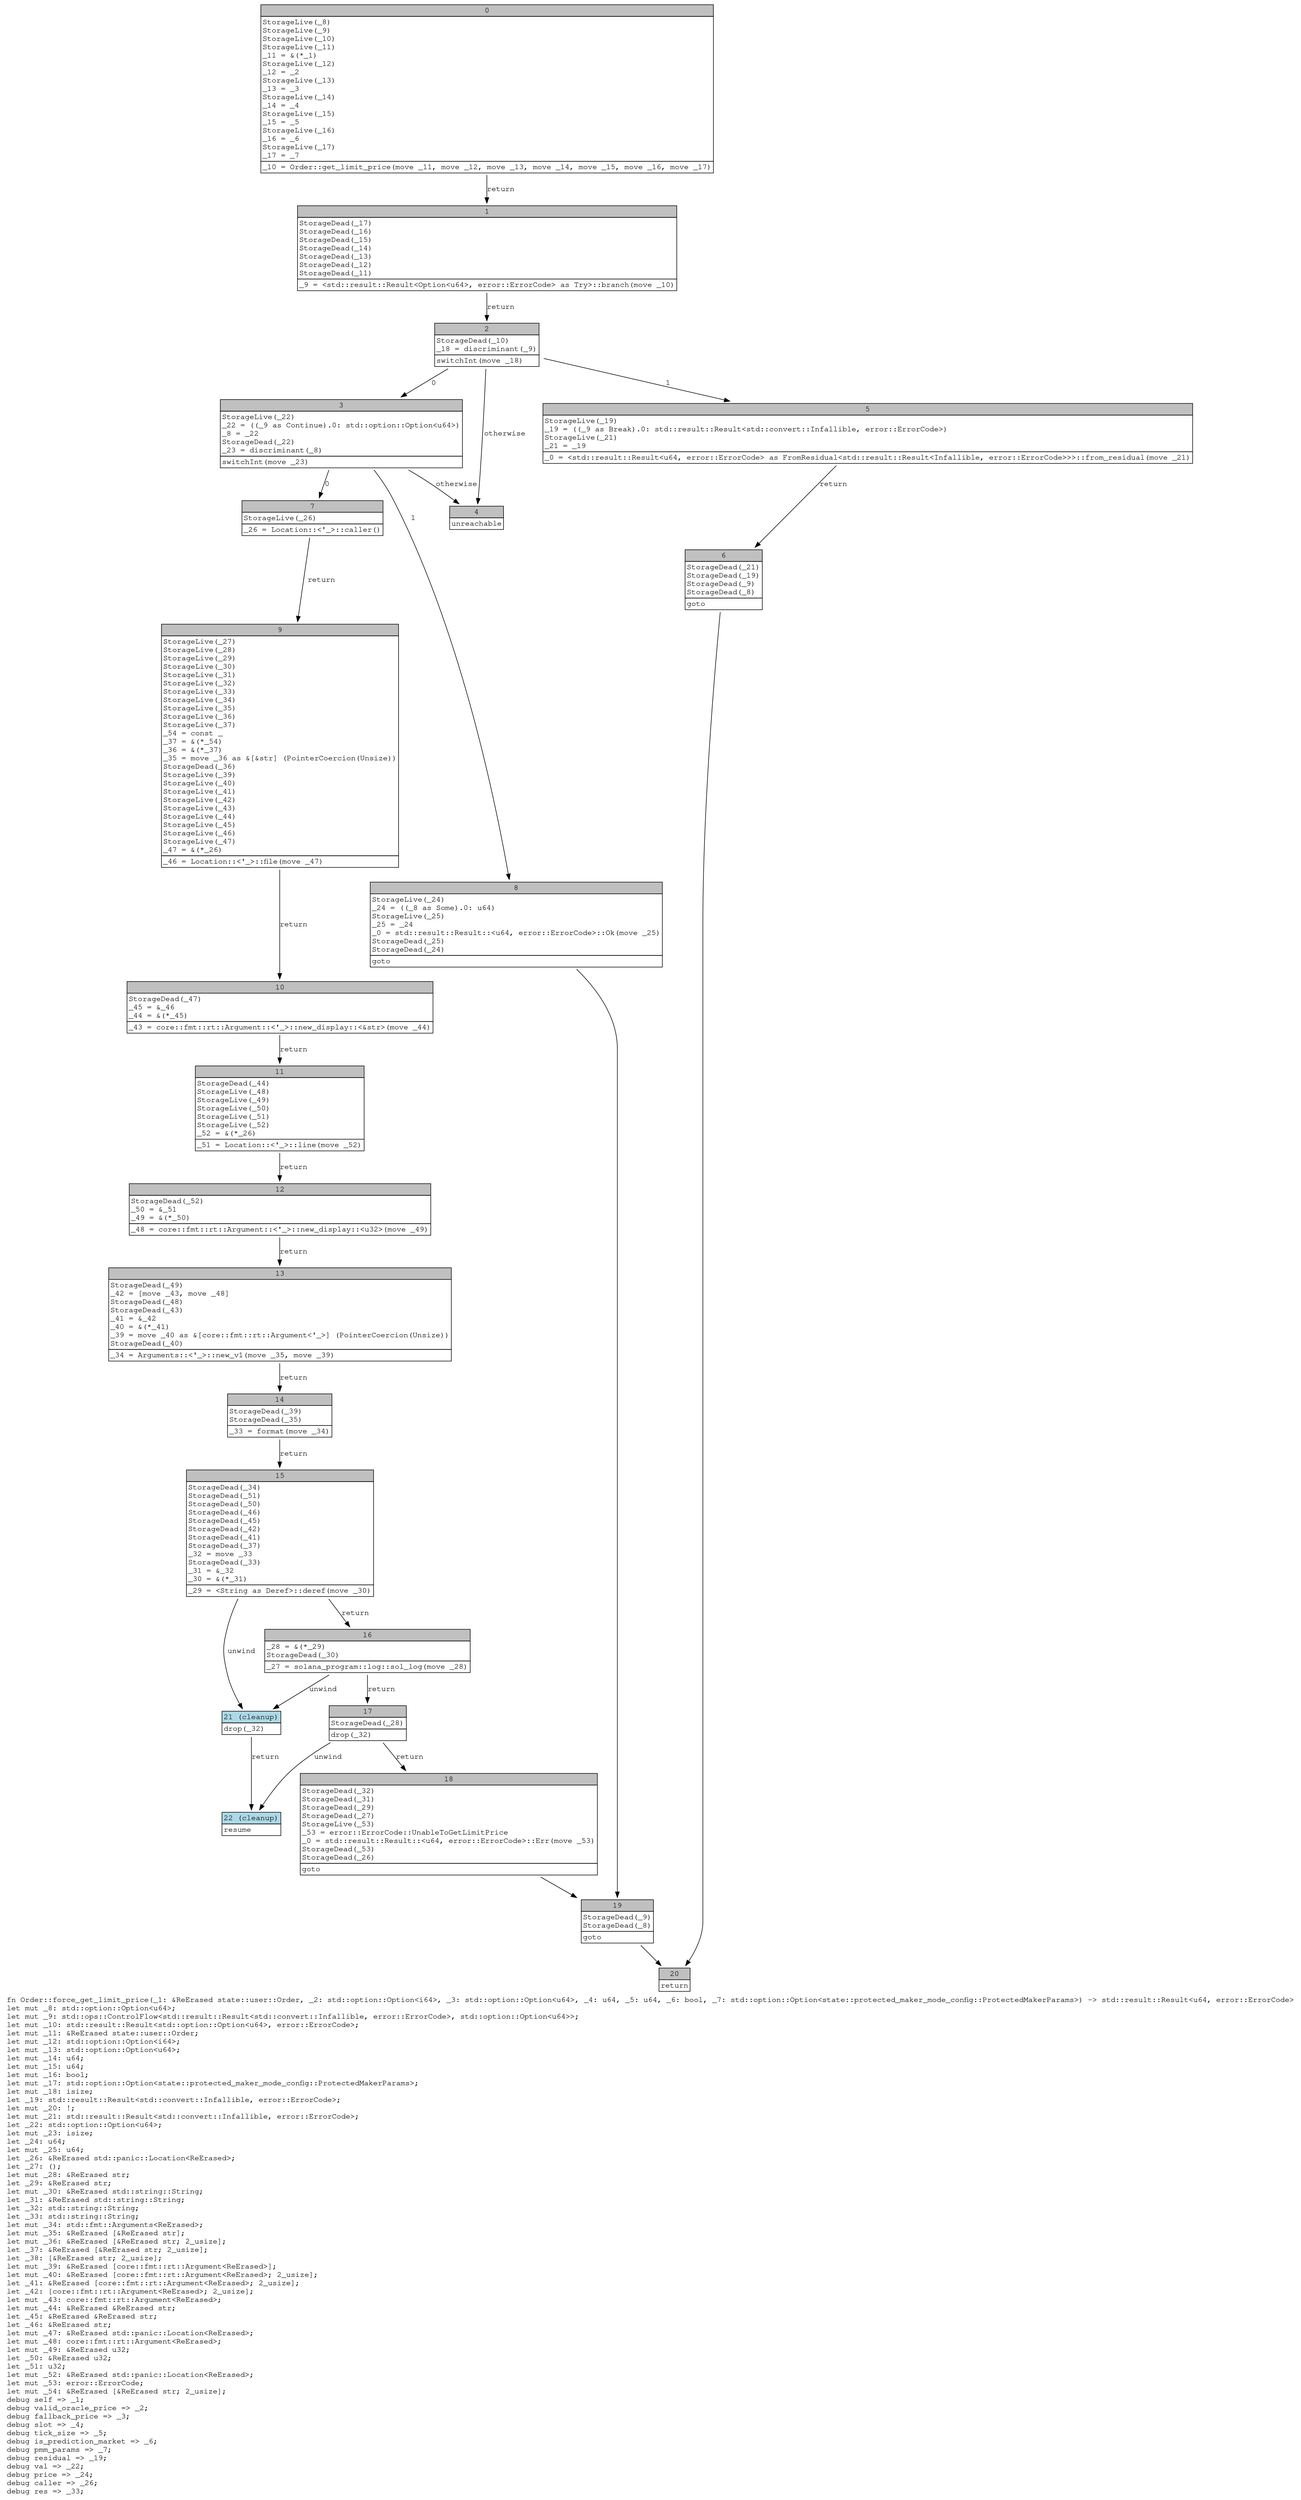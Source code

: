 digraph Mir_0_4379 {
    graph [fontname="Courier, monospace"];
    node [fontname="Courier, monospace"];
    edge [fontname="Courier, monospace"];
    label=<fn Order::force_get_limit_price(_1: &amp;ReErased state::user::Order, _2: std::option::Option&lt;i64&gt;, _3: std::option::Option&lt;u64&gt;, _4: u64, _5: u64, _6: bool, _7: std::option::Option&lt;state::protected_maker_mode_config::ProtectedMakerParams&gt;) -&gt; std::result::Result&lt;u64, error::ErrorCode&gt;<br align="left"/>let mut _8: std::option::Option&lt;u64&gt;;<br align="left"/>let mut _9: std::ops::ControlFlow&lt;std::result::Result&lt;std::convert::Infallible, error::ErrorCode&gt;, std::option::Option&lt;u64&gt;&gt;;<br align="left"/>let mut _10: std::result::Result&lt;std::option::Option&lt;u64&gt;, error::ErrorCode&gt;;<br align="left"/>let mut _11: &amp;ReErased state::user::Order;<br align="left"/>let mut _12: std::option::Option&lt;i64&gt;;<br align="left"/>let mut _13: std::option::Option&lt;u64&gt;;<br align="left"/>let mut _14: u64;<br align="left"/>let mut _15: u64;<br align="left"/>let mut _16: bool;<br align="left"/>let mut _17: std::option::Option&lt;state::protected_maker_mode_config::ProtectedMakerParams&gt;;<br align="left"/>let mut _18: isize;<br align="left"/>let _19: std::result::Result&lt;std::convert::Infallible, error::ErrorCode&gt;;<br align="left"/>let mut _20: !;<br align="left"/>let mut _21: std::result::Result&lt;std::convert::Infallible, error::ErrorCode&gt;;<br align="left"/>let _22: std::option::Option&lt;u64&gt;;<br align="left"/>let mut _23: isize;<br align="left"/>let _24: u64;<br align="left"/>let mut _25: u64;<br align="left"/>let _26: &amp;ReErased std::panic::Location&lt;ReErased&gt;;<br align="left"/>let _27: ();<br align="left"/>let mut _28: &amp;ReErased str;<br align="left"/>let _29: &amp;ReErased str;<br align="left"/>let mut _30: &amp;ReErased std::string::String;<br align="left"/>let _31: &amp;ReErased std::string::String;<br align="left"/>let _32: std::string::String;<br align="left"/>let _33: std::string::String;<br align="left"/>let mut _34: std::fmt::Arguments&lt;ReErased&gt;;<br align="left"/>let mut _35: &amp;ReErased [&amp;ReErased str];<br align="left"/>let mut _36: &amp;ReErased [&amp;ReErased str; 2_usize];<br align="left"/>let _37: &amp;ReErased [&amp;ReErased str; 2_usize];<br align="left"/>let _38: [&amp;ReErased str; 2_usize];<br align="left"/>let mut _39: &amp;ReErased [core::fmt::rt::Argument&lt;ReErased&gt;];<br align="left"/>let mut _40: &amp;ReErased [core::fmt::rt::Argument&lt;ReErased&gt;; 2_usize];<br align="left"/>let _41: &amp;ReErased [core::fmt::rt::Argument&lt;ReErased&gt;; 2_usize];<br align="left"/>let _42: [core::fmt::rt::Argument&lt;ReErased&gt;; 2_usize];<br align="left"/>let mut _43: core::fmt::rt::Argument&lt;ReErased&gt;;<br align="left"/>let mut _44: &amp;ReErased &amp;ReErased str;<br align="left"/>let _45: &amp;ReErased &amp;ReErased str;<br align="left"/>let _46: &amp;ReErased str;<br align="left"/>let mut _47: &amp;ReErased std::panic::Location&lt;ReErased&gt;;<br align="left"/>let mut _48: core::fmt::rt::Argument&lt;ReErased&gt;;<br align="left"/>let mut _49: &amp;ReErased u32;<br align="left"/>let _50: &amp;ReErased u32;<br align="left"/>let _51: u32;<br align="left"/>let mut _52: &amp;ReErased std::panic::Location&lt;ReErased&gt;;<br align="left"/>let mut _53: error::ErrorCode;<br align="left"/>let mut _54: &amp;ReErased [&amp;ReErased str; 2_usize];<br align="left"/>debug self =&gt; _1;<br align="left"/>debug valid_oracle_price =&gt; _2;<br align="left"/>debug fallback_price =&gt; _3;<br align="left"/>debug slot =&gt; _4;<br align="left"/>debug tick_size =&gt; _5;<br align="left"/>debug is_prediction_market =&gt; _6;<br align="left"/>debug pmm_params =&gt; _7;<br align="left"/>debug residual =&gt; _19;<br align="left"/>debug val =&gt; _22;<br align="left"/>debug price =&gt; _24;<br align="left"/>debug caller =&gt; _26;<br align="left"/>debug res =&gt; _33;<br align="left"/>>;
    bb0__0_4379 [shape="none", label=<<table border="0" cellborder="1" cellspacing="0"><tr><td bgcolor="gray" align="center" colspan="1">0</td></tr><tr><td align="left" balign="left">StorageLive(_8)<br/>StorageLive(_9)<br/>StorageLive(_10)<br/>StorageLive(_11)<br/>_11 = &amp;(*_1)<br/>StorageLive(_12)<br/>_12 = _2<br/>StorageLive(_13)<br/>_13 = _3<br/>StorageLive(_14)<br/>_14 = _4<br/>StorageLive(_15)<br/>_15 = _5<br/>StorageLive(_16)<br/>_16 = _6<br/>StorageLive(_17)<br/>_17 = _7<br/></td></tr><tr><td align="left">_10 = Order::get_limit_price(move _11, move _12, move _13, move _14, move _15, move _16, move _17)</td></tr></table>>];
    bb1__0_4379 [shape="none", label=<<table border="0" cellborder="1" cellspacing="0"><tr><td bgcolor="gray" align="center" colspan="1">1</td></tr><tr><td align="left" balign="left">StorageDead(_17)<br/>StorageDead(_16)<br/>StorageDead(_15)<br/>StorageDead(_14)<br/>StorageDead(_13)<br/>StorageDead(_12)<br/>StorageDead(_11)<br/></td></tr><tr><td align="left">_9 = &lt;std::result::Result&lt;Option&lt;u64&gt;, error::ErrorCode&gt; as Try&gt;::branch(move _10)</td></tr></table>>];
    bb2__0_4379 [shape="none", label=<<table border="0" cellborder="1" cellspacing="0"><tr><td bgcolor="gray" align="center" colspan="1">2</td></tr><tr><td align="left" balign="left">StorageDead(_10)<br/>_18 = discriminant(_9)<br/></td></tr><tr><td align="left">switchInt(move _18)</td></tr></table>>];
    bb3__0_4379 [shape="none", label=<<table border="0" cellborder="1" cellspacing="0"><tr><td bgcolor="gray" align="center" colspan="1">3</td></tr><tr><td align="left" balign="left">StorageLive(_22)<br/>_22 = ((_9 as Continue).0: std::option::Option&lt;u64&gt;)<br/>_8 = _22<br/>StorageDead(_22)<br/>_23 = discriminant(_8)<br/></td></tr><tr><td align="left">switchInt(move _23)</td></tr></table>>];
    bb4__0_4379 [shape="none", label=<<table border="0" cellborder="1" cellspacing="0"><tr><td bgcolor="gray" align="center" colspan="1">4</td></tr><tr><td align="left">unreachable</td></tr></table>>];
    bb5__0_4379 [shape="none", label=<<table border="0" cellborder="1" cellspacing="0"><tr><td bgcolor="gray" align="center" colspan="1">5</td></tr><tr><td align="left" balign="left">StorageLive(_19)<br/>_19 = ((_9 as Break).0: std::result::Result&lt;std::convert::Infallible, error::ErrorCode&gt;)<br/>StorageLive(_21)<br/>_21 = _19<br/></td></tr><tr><td align="left">_0 = &lt;std::result::Result&lt;u64, error::ErrorCode&gt; as FromResidual&lt;std::result::Result&lt;Infallible, error::ErrorCode&gt;&gt;&gt;::from_residual(move _21)</td></tr></table>>];
    bb6__0_4379 [shape="none", label=<<table border="0" cellborder="1" cellspacing="0"><tr><td bgcolor="gray" align="center" colspan="1">6</td></tr><tr><td align="left" balign="left">StorageDead(_21)<br/>StorageDead(_19)<br/>StorageDead(_9)<br/>StorageDead(_8)<br/></td></tr><tr><td align="left">goto</td></tr></table>>];
    bb7__0_4379 [shape="none", label=<<table border="0" cellborder="1" cellspacing="0"><tr><td bgcolor="gray" align="center" colspan="1">7</td></tr><tr><td align="left" balign="left">StorageLive(_26)<br/></td></tr><tr><td align="left">_26 = Location::&lt;'_&gt;::caller()</td></tr></table>>];
    bb8__0_4379 [shape="none", label=<<table border="0" cellborder="1" cellspacing="0"><tr><td bgcolor="gray" align="center" colspan="1">8</td></tr><tr><td align="left" balign="left">StorageLive(_24)<br/>_24 = ((_8 as Some).0: u64)<br/>StorageLive(_25)<br/>_25 = _24<br/>_0 = std::result::Result::&lt;u64, error::ErrorCode&gt;::Ok(move _25)<br/>StorageDead(_25)<br/>StorageDead(_24)<br/></td></tr><tr><td align="left">goto</td></tr></table>>];
    bb9__0_4379 [shape="none", label=<<table border="0" cellborder="1" cellspacing="0"><tr><td bgcolor="gray" align="center" colspan="1">9</td></tr><tr><td align="left" balign="left">StorageLive(_27)<br/>StorageLive(_28)<br/>StorageLive(_29)<br/>StorageLive(_30)<br/>StorageLive(_31)<br/>StorageLive(_32)<br/>StorageLive(_33)<br/>StorageLive(_34)<br/>StorageLive(_35)<br/>StorageLive(_36)<br/>StorageLive(_37)<br/>_54 = const _<br/>_37 = &amp;(*_54)<br/>_36 = &amp;(*_37)<br/>_35 = move _36 as &amp;[&amp;str] (PointerCoercion(Unsize))<br/>StorageDead(_36)<br/>StorageLive(_39)<br/>StorageLive(_40)<br/>StorageLive(_41)<br/>StorageLive(_42)<br/>StorageLive(_43)<br/>StorageLive(_44)<br/>StorageLive(_45)<br/>StorageLive(_46)<br/>StorageLive(_47)<br/>_47 = &amp;(*_26)<br/></td></tr><tr><td align="left">_46 = Location::&lt;'_&gt;::file(move _47)</td></tr></table>>];
    bb10__0_4379 [shape="none", label=<<table border="0" cellborder="1" cellspacing="0"><tr><td bgcolor="gray" align="center" colspan="1">10</td></tr><tr><td align="left" balign="left">StorageDead(_47)<br/>_45 = &amp;_46<br/>_44 = &amp;(*_45)<br/></td></tr><tr><td align="left">_43 = core::fmt::rt::Argument::&lt;'_&gt;::new_display::&lt;&amp;str&gt;(move _44)</td></tr></table>>];
    bb11__0_4379 [shape="none", label=<<table border="0" cellborder="1" cellspacing="0"><tr><td bgcolor="gray" align="center" colspan="1">11</td></tr><tr><td align="left" balign="left">StorageDead(_44)<br/>StorageLive(_48)<br/>StorageLive(_49)<br/>StorageLive(_50)<br/>StorageLive(_51)<br/>StorageLive(_52)<br/>_52 = &amp;(*_26)<br/></td></tr><tr><td align="left">_51 = Location::&lt;'_&gt;::line(move _52)</td></tr></table>>];
    bb12__0_4379 [shape="none", label=<<table border="0" cellborder="1" cellspacing="0"><tr><td bgcolor="gray" align="center" colspan="1">12</td></tr><tr><td align="left" balign="left">StorageDead(_52)<br/>_50 = &amp;_51<br/>_49 = &amp;(*_50)<br/></td></tr><tr><td align="left">_48 = core::fmt::rt::Argument::&lt;'_&gt;::new_display::&lt;u32&gt;(move _49)</td></tr></table>>];
    bb13__0_4379 [shape="none", label=<<table border="0" cellborder="1" cellspacing="0"><tr><td bgcolor="gray" align="center" colspan="1">13</td></tr><tr><td align="left" balign="left">StorageDead(_49)<br/>_42 = [move _43, move _48]<br/>StorageDead(_48)<br/>StorageDead(_43)<br/>_41 = &amp;_42<br/>_40 = &amp;(*_41)<br/>_39 = move _40 as &amp;[core::fmt::rt::Argument&lt;'_&gt;] (PointerCoercion(Unsize))<br/>StorageDead(_40)<br/></td></tr><tr><td align="left">_34 = Arguments::&lt;'_&gt;::new_v1(move _35, move _39)</td></tr></table>>];
    bb14__0_4379 [shape="none", label=<<table border="0" cellborder="1" cellspacing="0"><tr><td bgcolor="gray" align="center" colspan="1">14</td></tr><tr><td align="left" balign="left">StorageDead(_39)<br/>StorageDead(_35)<br/></td></tr><tr><td align="left">_33 = format(move _34)</td></tr></table>>];
    bb15__0_4379 [shape="none", label=<<table border="0" cellborder="1" cellspacing="0"><tr><td bgcolor="gray" align="center" colspan="1">15</td></tr><tr><td align="left" balign="left">StorageDead(_34)<br/>StorageDead(_51)<br/>StorageDead(_50)<br/>StorageDead(_46)<br/>StorageDead(_45)<br/>StorageDead(_42)<br/>StorageDead(_41)<br/>StorageDead(_37)<br/>_32 = move _33<br/>StorageDead(_33)<br/>_31 = &amp;_32<br/>_30 = &amp;(*_31)<br/></td></tr><tr><td align="left">_29 = &lt;String as Deref&gt;::deref(move _30)</td></tr></table>>];
    bb16__0_4379 [shape="none", label=<<table border="0" cellborder="1" cellspacing="0"><tr><td bgcolor="gray" align="center" colspan="1">16</td></tr><tr><td align="left" balign="left">_28 = &amp;(*_29)<br/>StorageDead(_30)<br/></td></tr><tr><td align="left">_27 = solana_program::log::sol_log(move _28)</td></tr></table>>];
    bb17__0_4379 [shape="none", label=<<table border="0" cellborder="1" cellspacing="0"><tr><td bgcolor="gray" align="center" colspan="1">17</td></tr><tr><td align="left" balign="left">StorageDead(_28)<br/></td></tr><tr><td align="left">drop(_32)</td></tr></table>>];
    bb18__0_4379 [shape="none", label=<<table border="0" cellborder="1" cellspacing="0"><tr><td bgcolor="gray" align="center" colspan="1">18</td></tr><tr><td align="left" balign="left">StorageDead(_32)<br/>StorageDead(_31)<br/>StorageDead(_29)<br/>StorageDead(_27)<br/>StorageLive(_53)<br/>_53 = error::ErrorCode::UnableToGetLimitPrice<br/>_0 = std::result::Result::&lt;u64, error::ErrorCode&gt;::Err(move _53)<br/>StorageDead(_53)<br/>StorageDead(_26)<br/></td></tr><tr><td align="left">goto</td></tr></table>>];
    bb19__0_4379 [shape="none", label=<<table border="0" cellborder="1" cellspacing="0"><tr><td bgcolor="gray" align="center" colspan="1">19</td></tr><tr><td align="left" balign="left">StorageDead(_9)<br/>StorageDead(_8)<br/></td></tr><tr><td align="left">goto</td></tr></table>>];
    bb20__0_4379 [shape="none", label=<<table border="0" cellborder="1" cellspacing="0"><tr><td bgcolor="gray" align="center" colspan="1">20</td></tr><tr><td align="left">return</td></tr></table>>];
    bb21__0_4379 [shape="none", label=<<table border="0" cellborder="1" cellspacing="0"><tr><td bgcolor="lightblue" align="center" colspan="1">21 (cleanup)</td></tr><tr><td align="left">drop(_32)</td></tr></table>>];
    bb22__0_4379 [shape="none", label=<<table border="0" cellborder="1" cellspacing="0"><tr><td bgcolor="lightblue" align="center" colspan="1">22 (cleanup)</td></tr><tr><td align="left">resume</td></tr></table>>];
    bb0__0_4379 -> bb1__0_4379 [label="return"];
    bb1__0_4379 -> bb2__0_4379 [label="return"];
    bb2__0_4379 -> bb3__0_4379 [label="0"];
    bb2__0_4379 -> bb5__0_4379 [label="1"];
    bb2__0_4379 -> bb4__0_4379 [label="otherwise"];
    bb3__0_4379 -> bb7__0_4379 [label="0"];
    bb3__0_4379 -> bb8__0_4379 [label="1"];
    bb3__0_4379 -> bb4__0_4379 [label="otherwise"];
    bb5__0_4379 -> bb6__0_4379 [label="return"];
    bb6__0_4379 -> bb20__0_4379 [label=""];
    bb7__0_4379 -> bb9__0_4379 [label="return"];
    bb8__0_4379 -> bb19__0_4379 [label=""];
    bb9__0_4379 -> bb10__0_4379 [label="return"];
    bb10__0_4379 -> bb11__0_4379 [label="return"];
    bb11__0_4379 -> bb12__0_4379 [label="return"];
    bb12__0_4379 -> bb13__0_4379 [label="return"];
    bb13__0_4379 -> bb14__0_4379 [label="return"];
    bb14__0_4379 -> bb15__0_4379 [label="return"];
    bb15__0_4379 -> bb16__0_4379 [label="return"];
    bb15__0_4379 -> bb21__0_4379 [label="unwind"];
    bb16__0_4379 -> bb17__0_4379 [label="return"];
    bb16__0_4379 -> bb21__0_4379 [label="unwind"];
    bb17__0_4379 -> bb18__0_4379 [label="return"];
    bb17__0_4379 -> bb22__0_4379 [label="unwind"];
    bb18__0_4379 -> bb19__0_4379 [label=""];
    bb19__0_4379 -> bb20__0_4379 [label=""];
    bb21__0_4379 -> bb22__0_4379 [label="return"];
}
